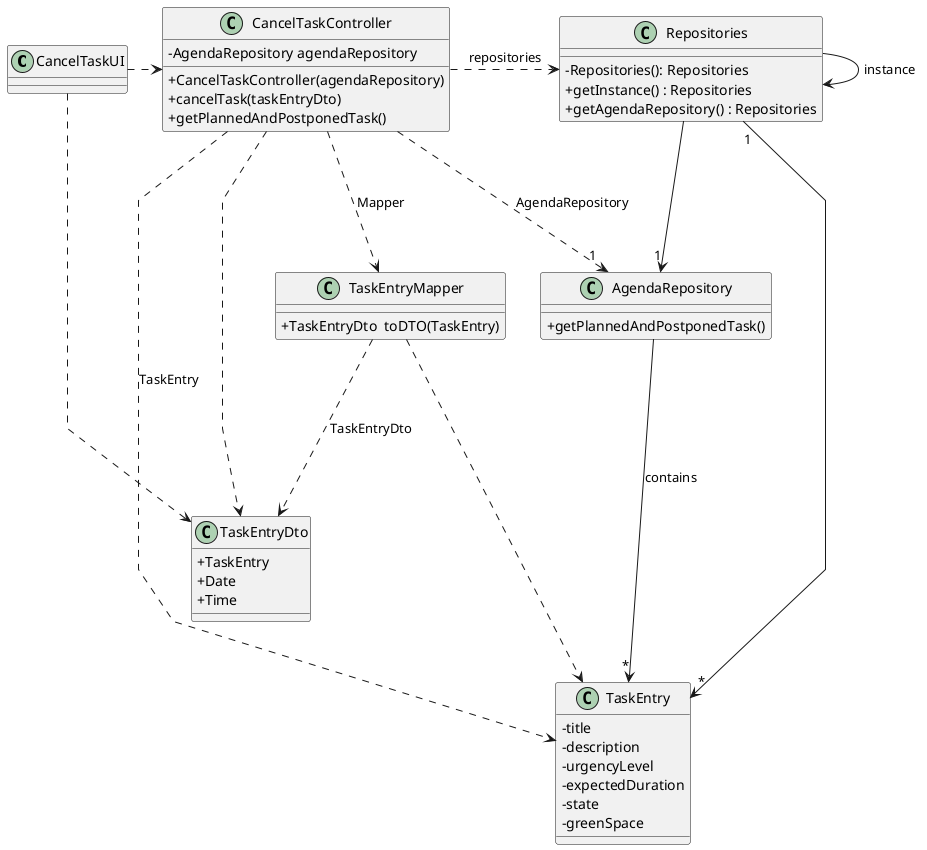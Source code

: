 @startuml
'skinparam monochrome true
skinparam packageStyle rectangle
skinparam shadowing false
skinparam linetype polyline
'skinparam linetype orto

skinparam classAttributeIconSize 0

'left to right direction

class CancelTaskUI{
}


class CancelTaskController{
-AgendaRepository agendaRepository
    + CancelTaskController(agendaRepository)
    + cancelTask(taskEntryDto)
    + getPlannedAndPostponedTask()
 }

class Repositories {
    - Repositories(): Repositories
    + getInstance() : Repositories
    + getAgendaRepository() : Repositories
}


class AgendaRepository {
    + getPlannedAndPostponedTask()

}

class  TaskEntry{
        -title
        -description
        -urgencyLevel
        -expectedDuration
        -state
        -greenSpace

}

class TaskEntryMapper{
+TaskEntryDto  toDTO(TaskEntry)
}
class TaskEntryDto{
+TaskEntry
+Date
+Time
}


CancelTaskUI .>  CancelTaskController
CancelTaskController ...r> Repositories : repositories
CancelTaskController ...> TaskEntryMapper : Mapper
TaskEntryMapper ...> TaskEntryDto: TaskEntryDto
TaskEntryMapper ...> TaskEntry
CancelTaskUI .> TaskEntryDto
CancelTaskController ..> TaskEntryDto
Repositories ---> "1" AgendaRepository
Repositories -> Repositories : instance
Repositories "1" --> "*" TaskEntry

AgendaRepository --> "*" TaskEntry: contains

 CancelTaskController ......>  TaskEntry : TaskEntry
 CancelTaskController ...> "1" AgendaRepository : AgendaRepository
@enduml